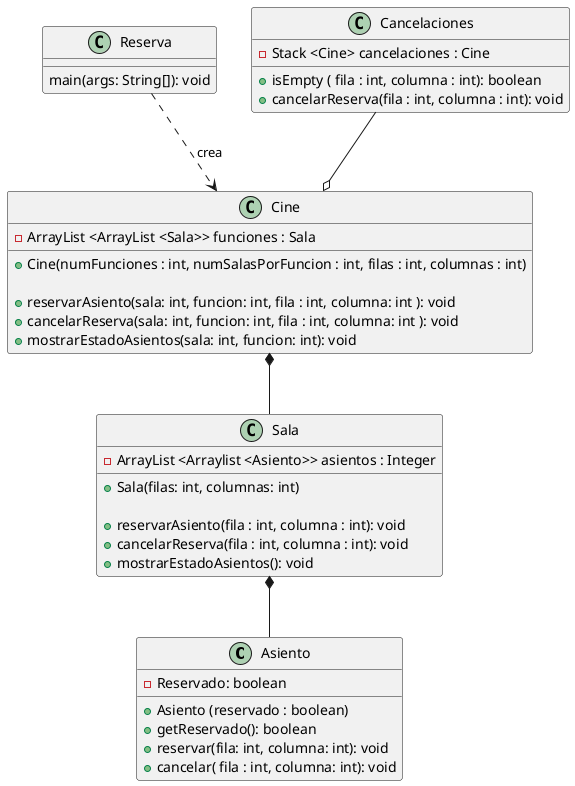 @startuml Cine

class Asiento {
    - Reservado: boolean

'constructor'
    + Asiento (reservado : boolean)
'metodos'
    + getReservado(): boolean
    + reservar(fila: int, columna: int): void
    + cancelar( fila : int, columna: int): void

    
}

class Sala {
    - ArrayList <Arraylist <Asiento>> asientos : Integer

    'constructor'
    + Sala(filas: int, columnas: int) 

    'metodos'
    + reservarAsiento(fila : int, columna : int): void
    + cancelarReserva(fila : int, columna : int): void
    + mostrarEstadoAsientos(): void
}

class Cine {
    - ArrayList <ArrayList <Sala>> funciones : Sala

''constructor''
    + Cine(numFunciones : int, numSalasPorFuncion : int, filas : int, columnas : int)

    'metodos'
    + reservarAsiento(sala: int, funcion: int, fila : int, columna: int ): void
    + cancelarReserva(sala: int, funcion: int, fila : int, columna: int ): void
    + mostrarEstadoAsientos(sala: int, funcion: int): void
}

class Reserva {
    main(args: String[]): void
}

class Cancelaciones{

-Stack <Cine> cancelaciones : Cine

'metodos'
+isEmpty ( fila : int, columna : int): boolean
+cancelarReserva(fila : int, columna : int): void

}


Cancelaciones --o Cine
 Sala *-- Asiento
 Reserva ..> Cine: crea
 Cine *-- Sala
 
    
@enduml

